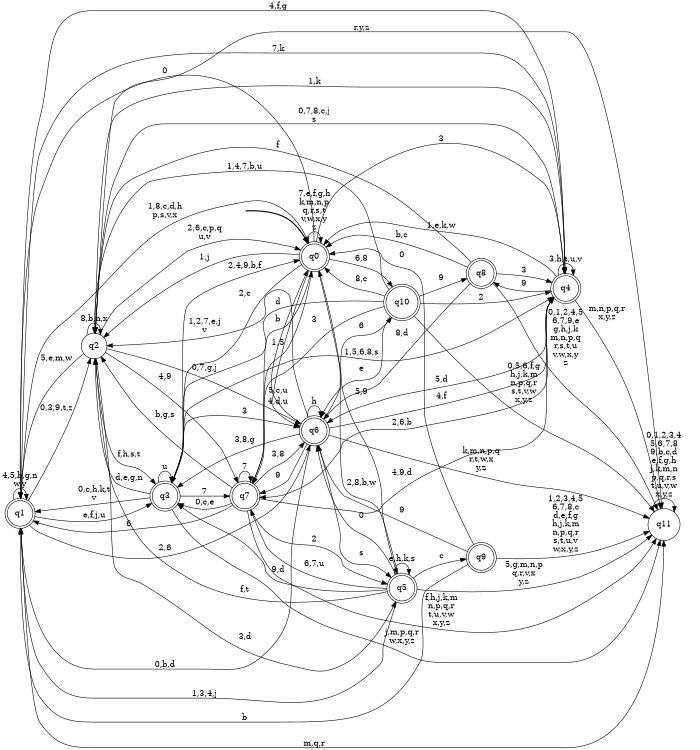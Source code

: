 digraph BlueStar {
__start0 [style = invis, shape = none, label = "", width = 0, height = 0];

rankdir=LR;
size="8,5";

s0 [style="rounded,filled", color="black", fillcolor="white" shape="doublecircle", label="q0"];
s1 [style="rounded,filled", color="black", fillcolor="white" shape="doublecircle", label="q1"];
s2 [style="filled", color="black", fillcolor="white" shape="circle", label="q2"];
s3 [style="rounded,filled", color="black", fillcolor="white" shape="doublecircle", label="q3"];
s4 [style="rounded,filled", color="black", fillcolor="white" shape="doublecircle", label="q4"];
s5 [style="rounded,filled", color="black", fillcolor="white" shape="doublecircle", label="q5"];
s6 [style="rounded,filled", color="black", fillcolor="white" shape="doublecircle", label="q6"];
s7 [style="rounded,filled", color="black", fillcolor="white" shape="doublecircle", label="q7"];
s8 [style="rounded,filled", color="black", fillcolor="white" shape="doublecircle", label="q8"];
s9 [style="rounded,filled", color="black", fillcolor="white" shape="doublecircle", label="q9"];
s10 [style="rounded,filled", color="black", fillcolor="white" shape="doublecircle", label="q10"];
s11 [style="filled", color="black", fillcolor="white" shape="circle", label="q11"];
subgraph cluster_main { 
	graph [pad=".75", ranksep="0.15", nodesep="0.15"];
	 style=invis; 
	__start0 -> s0 [penwidth=2];
}
s0 -> s0 [label="7,e,f,g,h\nk,m,n,p\nq,r,s,t\nv,w,x,y\nz"];
s0 -> s1 [label="0"];
s0 -> s2 [label="1,j"];
s0 -> s3 [label="2,c"];
s0 -> s4 [label="3"];
s0 -> s5 [label="5,9"];
s0 -> s6 [label="4,d,u"];
s0 -> s7 [label="b"];
s0 -> s10 [label="6,8"];
s1 -> s0 [label="1,8,c,d,h\np,s,v,x"];
s1 -> s1 [label="4,5,b,g,n\nw,y"];
s1 -> s2 [label="0,3,9,t,z"];
s1 -> s3 [label="e,f,j,u"];
s1 -> s4 [label="7,k"];
s1 -> s6 [label="2,6"];
s1 -> s11 [label="m,q,r"];
s2 -> s0 [label="2,6,c,p,q\nu,v"];
s2 -> s1 [label="5,e,m,w"];
s2 -> s2 [label="8,b,n,x"];
s2 -> s3 [label="f,h,s,t"];
s2 -> s4 [label="1,k"];
s2 -> s5 [label="3,d"];
s2 -> s6 [label="0,7,g,j"];
s2 -> s7 [label="4,9"];
s2 -> s11 [label="r,y,z"];
s3 -> s0 [label="2,4,9,b,f"];
s3 -> s1 [label="0,c,h,k,t\nv"];
s3 -> s2 [label="d,e,g,n"];
s3 -> s3 [label="u"];
s3 -> s4 [label="1,5,6,8,s"];
s3 -> s6 [label="3"];
s3 -> s7 [label="7"];
s3 -> s11 [label="j,m,p,q,r\nw,x,y,z"];
s4 -> s0 [label="1,e,k,w"];
s4 -> s1 [label="4,f,g"];
s4 -> s2 [label="0,7,8,c,j\ns"];
s4 -> s4 [label="3,h,t,u,v"];
s4 -> s6 [label="5,d"];
s4 -> s7 [label="2,6,b"];
s4 -> s8 [label="9"];
s4 -> s11 [label="m,n,p,q,r\nx,y,z"];
s5 -> s0 [label="2,8,b,w"];
s5 -> s1 [label="1,3,4,j"];
s5 -> s2 [label="f,t"];
s5 -> s3 [label="9,d"];
s5 -> s5 [label="e,h,k,s"];
s5 -> s6 [label="0"];
s5 -> s7 [label="6,7,u"];
s5 -> s9 [label="c"];
s5 -> s11 [label="5,g,m,n,p\nq,r,v,x\ny,z"];
s6 -> s0 [label="5,c,u"];
s6 -> s1 [label="0,b,d"];
s6 -> s2 [label="1,2,7,e,j\nv"];
s6 -> s3 [label="3,8,g"];
s6 -> s4 [label="4,f"];
s6 -> s5 [label="s"];
s6 -> s6 [label="h"];
s6 -> s7 [label="9"];
s6 -> s10 [label="6"];
s6 -> s11 [label="k,m,n,p,q\nr,t,w,x\ny,z"];
s7 -> s0 [label="1,5"];
s7 -> s1 [label="6"];
s7 -> s2 [label="b,g,s"];
s7 -> s3 [label="0,c,e"];
s7 -> s4 [label="4,9,d"];
s7 -> s5 [label="2"];
s7 -> s6 [label="3,8"];
s7 -> s7 [label="7"];
s7 -> s11 [label="f,h,j,k,m\nn,p,q,r\nt,u,v,w\nx,y,z"];
s8 -> s0 [label="b,c"];
s8 -> s2 [label="f"];
s8 -> s4 [label="3"];
s8 -> s6 [label="8,d"];
s8 -> s11 [label="0,1,2,4,5\n6,7,9,e\ng,h,j,k\nm,n,p,q\nr,s,t,u\nv,w,x,y\nz"];
s9 -> s0 [label="0"];
s9 -> s1 [label="b"];
s9 -> s6 [label="9"];
s9 -> s11 [label="1,2,3,4,5\n6,7,8,c\nd,e,f,g\nh,j,k,m\nn,p,q,r\ns,t,u,v\nw,x,y,z"];
s10 -> s0 [label="8,c"];
s10 -> s2 [label="1,4,7,b,u"];
s10 -> s3 [label="d"];
s10 -> s4 [label="2"];
s10 -> s6 [label="e"];
s10 -> s7 [label="3"];
s10 -> s8 [label="9"];
s10 -> s11 [label="0,5,6,f,g\nh,j,k,m\nn,p,q,r\ns,t,v,w\nx,y,z"];
s11 -> s11 [label="0,1,2,3,4\n5,6,7,8\n9,b,c,d\ne,f,g,h\nj,k,m,n\np,q,r,s\nt,u,v,w\nx,y,z"];

}